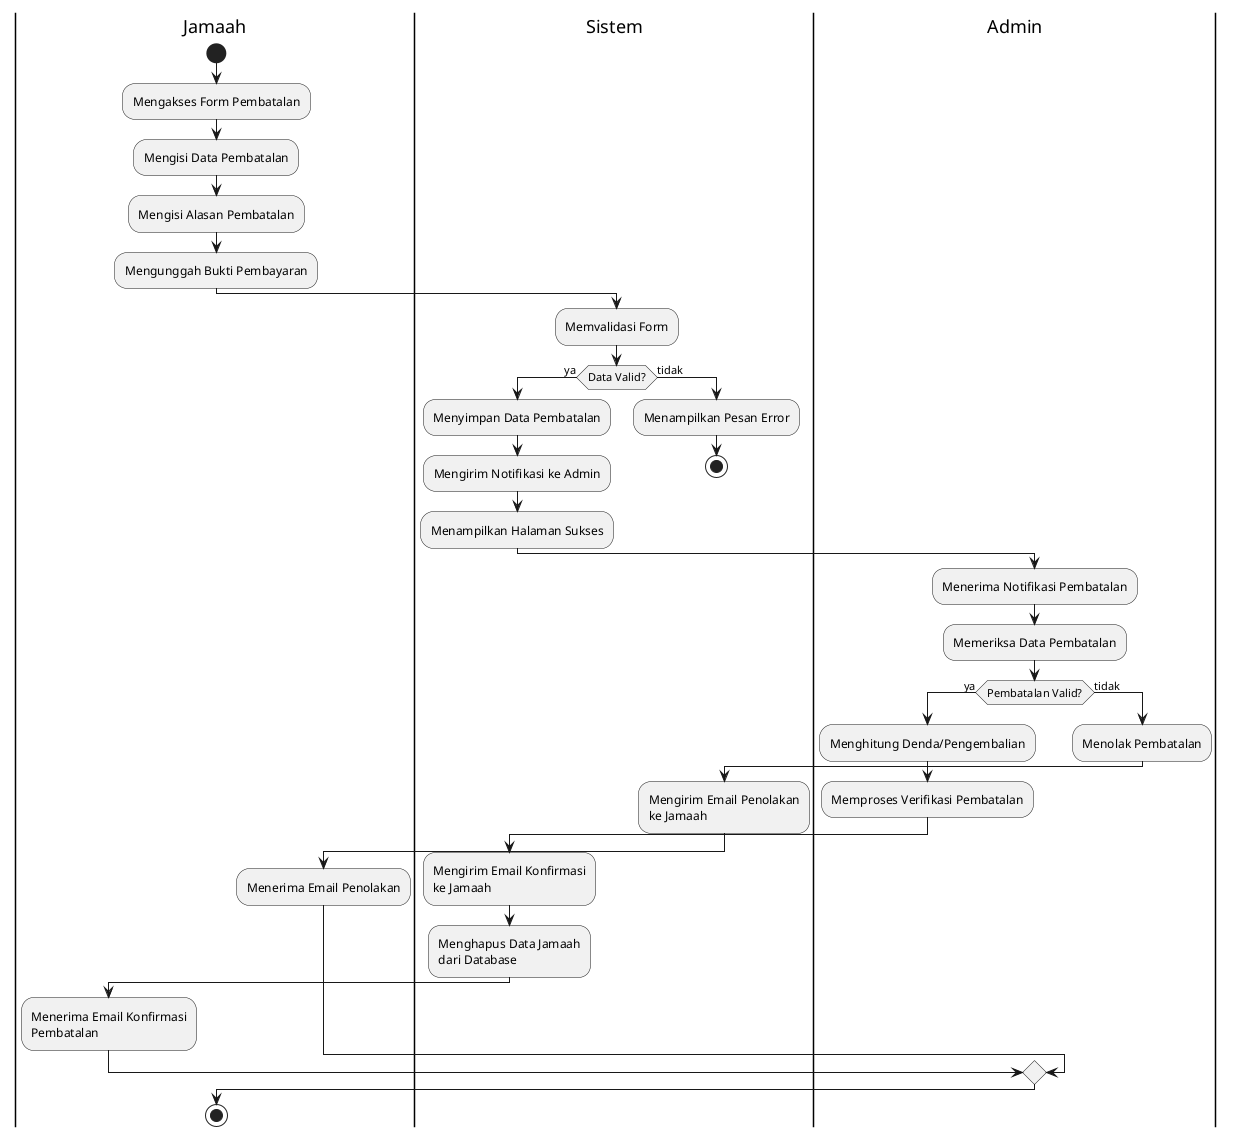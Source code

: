 @startuml Diagram Aktivitas Pembatalan

|Jamaah|
start
:Mengakses Form Pembatalan;
:Mengisi Data Pembatalan;
:Mengisi Alasan Pembatalan;
:Mengunggah Bukti Pembayaran;

|Sistem|
:Memvalidasi Form;
if (Data Valid?) then (ya)
  :Menyimpan Data Pembatalan;
  :Mengirim Notifikasi ke Admin;
  :Menampilkan Halaman Sukses;
else (tidak)
  :Menampilkan Pesan Error;
  stop
endif

|Admin|
:Menerima Notifikasi Pembatalan;
:Memeriksa Data Pembatalan;
if (Pembatalan Valid?) then (ya)
  :Menghitung Denda/Pengembalian;
  :Memproses Verifikasi Pembatalan;
  
  |Sistem|
  :Mengirim Email Konfirmasi\nke Jamaah;
  :Menghapus Data Jamaah\ndari Database;
  
  |Jamaah|
  :Menerima Email Konfirmasi\nPembatalan;
  
else (tidak)
  |Admin|
  :Menolak Pembatalan;
  
  |Sistem|
  :Mengirim Email Penolakan\nke Jamaah;
  
  |Jamaah|
  :Menerima Email Penolakan;
endif

stop

@enduml
